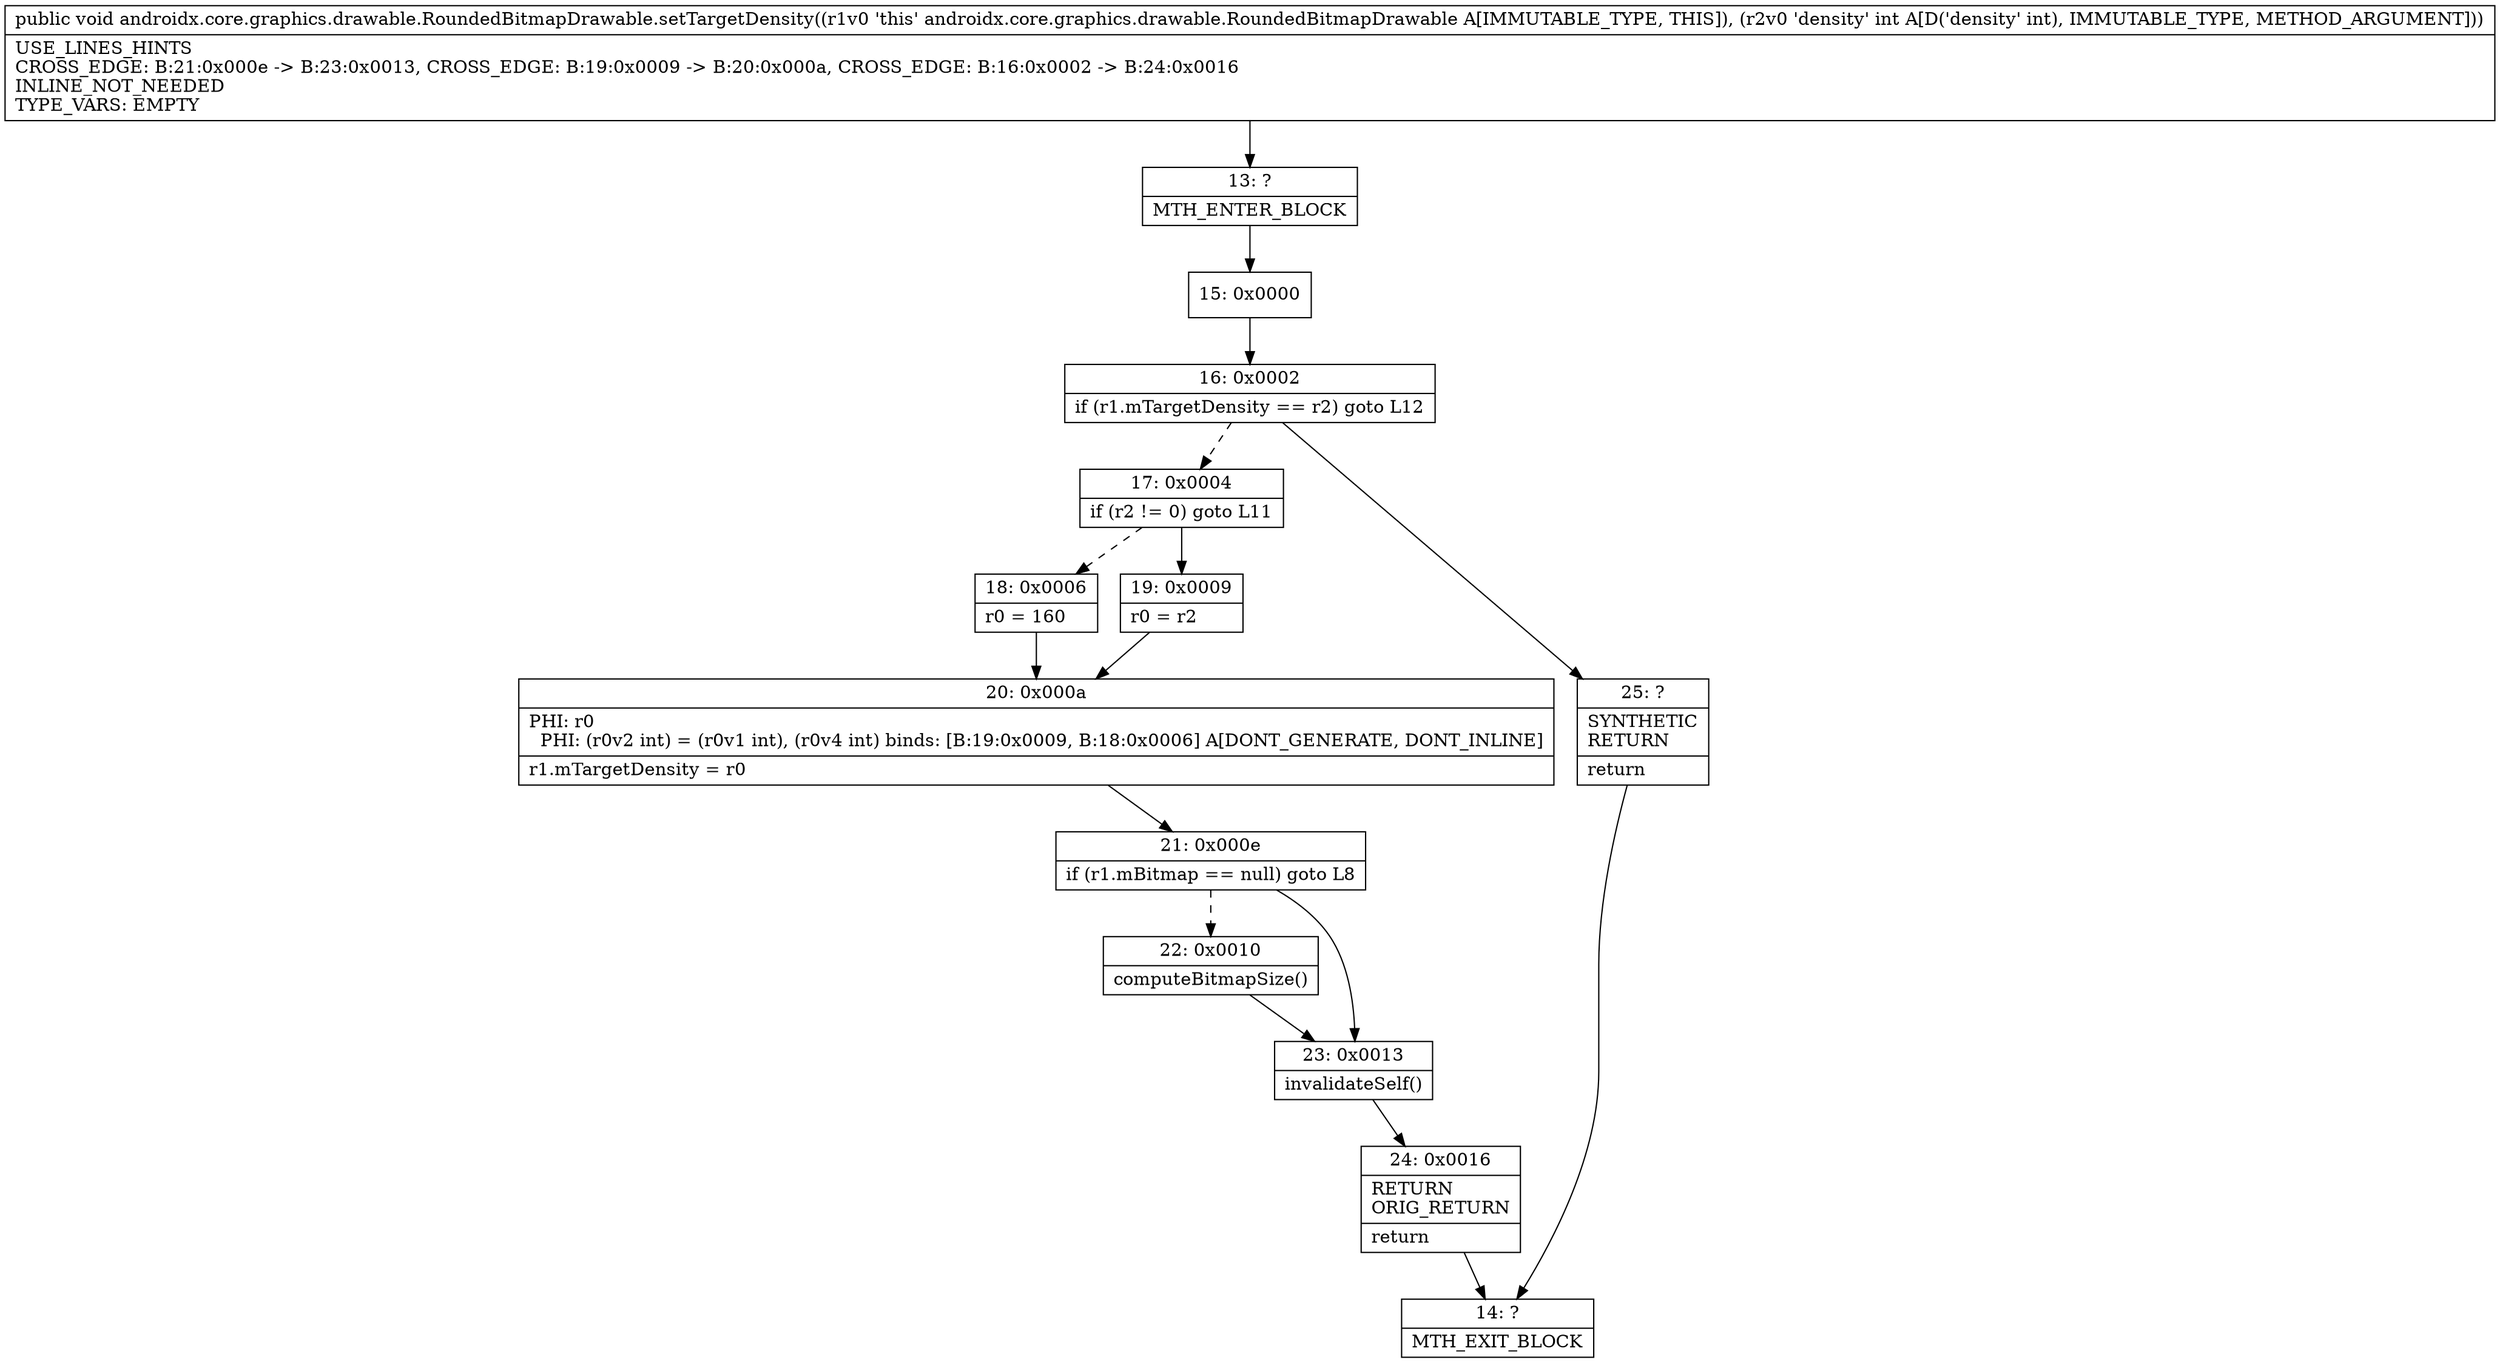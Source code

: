 digraph "CFG forandroidx.core.graphics.drawable.RoundedBitmapDrawable.setTargetDensity(I)V" {
Node_13 [shape=record,label="{13\:\ ?|MTH_ENTER_BLOCK\l}"];
Node_15 [shape=record,label="{15\:\ 0x0000}"];
Node_16 [shape=record,label="{16\:\ 0x0002|if (r1.mTargetDensity == r2) goto L12\l}"];
Node_17 [shape=record,label="{17\:\ 0x0004|if (r2 != 0) goto L11\l}"];
Node_18 [shape=record,label="{18\:\ 0x0006|r0 = 160\l}"];
Node_20 [shape=record,label="{20\:\ 0x000a|PHI: r0 \l  PHI: (r0v2 int) = (r0v1 int), (r0v4 int) binds: [B:19:0x0009, B:18:0x0006] A[DONT_GENERATE, DONT_INLINE]\l|r1.mTargetDensity = r0\l}"];
Node_21 [shape=record,label="{21\:\ 0x000e|if (r1.mBitmap == null) goto L8\l}"];
Node_22 [shape=record,label="{22\:\ 0x0010|computeBitmapSize()\l}"];
Node_23 [shape=record,label="{23\:\ 0x0013|invalidateSelf()\l}"];
Node_24 [shape=record,label="{24\:\ 0x0016|RETURN\lORIG_RETURN\l|return\l}"];
Node_14 [shape=record,label="{14\:\ ?|MTH_EXIT_BLOCK\l}"];
Node_19 [shape=record,label="{19\:\ 0x0009|r0 = r2\l}"];
Node_25 [shape=record,label="{25\:\ ?|SYNTHETIC\lRETURN\l|return\l}"];
MethodNode[shape=record,label="{public void androidx.core.graphics.drawable.RoundedBitmapDrawable.setTargetDensity((r1v0 'this' androidx.core.graphics.drawable.RoundedBitmapDrawable A[IMMUTABLE_TYPE, THIS]), (r2v0 'density' int A[D('density' int), IMMUTABLE_TYPE, METHOD_ARGUMENT]))  | USE_LINES_HINTS\lCROSS_EDGE: B:21:0x000e \-\> B:23:0x0013, CROSS_EDGE: B:19:0x0009 \-\> B:20:0x000a, CROSS_EDGE: B:16:0x0002 \-\> B:24:0x0016\lINLINE_NOT_NEEDED\lTYPE_VARS: EMPTY\l}"];
MethodNode -> Node_13;Node_13 -> Node_15;
Node_15 -> Node_16;
Node_16 -> Node_17[style=dashed];
Node_16 -> Node_25;
Node_17 -> Node_18[style=dashed];
Node_17 -> Node_19;
Node_18 -> Node_20;
Node_20 -> Node_21;
Node_21 -> Node_22[style=dashed];
Node_21 -> Node_23;
Node_22 -> Node_23;
Node_23 -> Node_24;
Node_24 -> Node_14;
Node_19 -> Node_20;
Node_25 -> Node_14;
}

